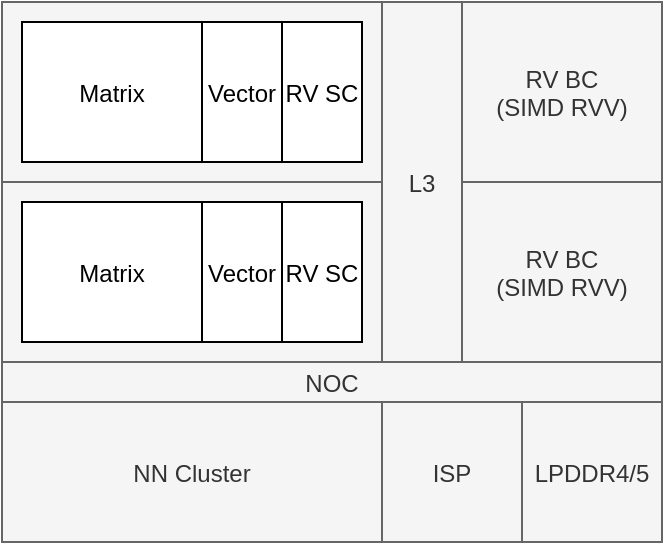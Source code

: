 <mxfile>
    <diagram id="lx2rpsrZEqapByVTpsra" name="Page-1">
        <mxGraphModel dx="533" dy="627" grid="1" gridSize="10" guides="1" tooltips="1" connect="1" arrows="1" fold="1" page="1" pageScale="1" pageWidth="850" pageHeight="1100" math="0" shadow="0">
            <root>
                <mxCell id="0"/>
                <mxCell id="1" parent="0"/>
                <mxCell id="2" value="" style="rounded=0;fillColor=#f5f5f5;fontColor=#333333;strokeColor=#666666;" vertex="1" parent="1">
                    <mxGeometry x="170" y="160" width="190" height="90" as="geometry"/>
                </mxCell>
                <mxCell id="3" value="RV SC" style="rounded=0;" vertex="1" parent="1">
                    <mxGeometry x="310" y="170" width="40" height="70" as="geometry"/>
                </mxCell>
                <mxCell id="4" value="Matrix" style="rounded=0;" vertex="1" parent="1">
                    <mxGeometry x="180" y="170" width="90" height="70" as="geometry"/>
                </mxCell>
                <mxCell id="5" value="L3" style="rounded=0;fillColor=#f5f5f5;fontColor=#333333;strokeColor=#666666;" vertex="1" parent="1">
                    <mxGeometry x="360" y="160" width="40" height="180" as="geometry"/>
                </mxCell>
                <mxCell id="6" value="RV BC&#xa;(SIMD RVV)" style="rounded=0;fillColor=#f5f5f5;fontColor=#333333;strokeColor=#666666;" vertex="1" parent="1">
                    <mxGeometry x="400" y="160" width="100" height="90" as="geometry"/>
                </mxCell>
                <mxCell id="7" value="RV BC&#xa;(SIMD RVV)" style="rounded=0;fillColor=#f5f5f5;fontColor=#333333;strokeColor=#666666;" vertex="1" parent="1">
                    <mxGeometry x="400" y="250" width="100" height="90" as="geometry"/>
                </mxCell>
                <mxCell id="8" value="Vector" style="rounded=0;" vertex="1" parent="1">
                    <mxGeometry x="270" y="170" width="40" height="70" as="geometry"/>
                </mxCell>
                <mxCell id="9" value="" style="rounded=0;fillColor=#f5f5f5;fontColor=#333333;strokeColor=#666666;" vertex="1" parent="1">
                    <mxGeometry x="170" y="250" width="190" height="90" as="geometry"/>
                </mxCell>
                <mxCell id="10" value="RV SC" style="rounded=0;" vertex="1" parent="1">
                    <mxGeometry x="310" y="260" width="40" height="70" as="geometry"/>
                </mxCell>
                <mxCell id="11" value="Matrix" style="rounded=0;" vertex="1" parent="1">
                    <mxGeometry x="180" y="260" width="90" height="70" as="geometry"/>
                </mxCell>
                <mxCell id="12" value="Vector" style="rounded=0;" vertex="1" parent="1">
                    <mxGeometry x="270" y="260" width="40" height="70" as="geometry"/>
                </mxCell>
                <mxCell id="13" value="NOC" style="rounded=0;fillColor=#f5f5f5;fontColor=#333333;strokeColor=#666666;" vertex="1" parent="1">
                    <mxGeometry x="170" y="340" width="330" height="20" as="geometry"/>
                </mxCell>
                <mxCell id="14" value="NN Cluster" style="rounded=0;fillColor=#f5f5f5;fontColor=#333333;strokeColor=#666666;" vertex="1" parent="1">
                    <mxGeometry x="170" y="360" width="190" height="70" as="geometry"/>
                </mxCell>
                <mxCell id="15" value="ISP" style="rounded=0;fillColor=#f5f5f5;fontColor=#333333;strokeColor=#666666;" vertex="1" parent="1">
                    <mxGeometry x="360" y="360" width="70" height="70" as="geometry"/>
                </mxCell>
                <mxCell id="16" value="LPDDR4/5" style="rounded=0;fillColor=#f5f5f5;fontColor=#333333;strokeColor=#666666;" vertex="1" parent="1">
                    <mxGeometry x="430" y="360" width="70" height="70" as="geometry"/>
                </mxCell>
            </root>
        </mxGraphModel>
    </diagram>
</mxfile>